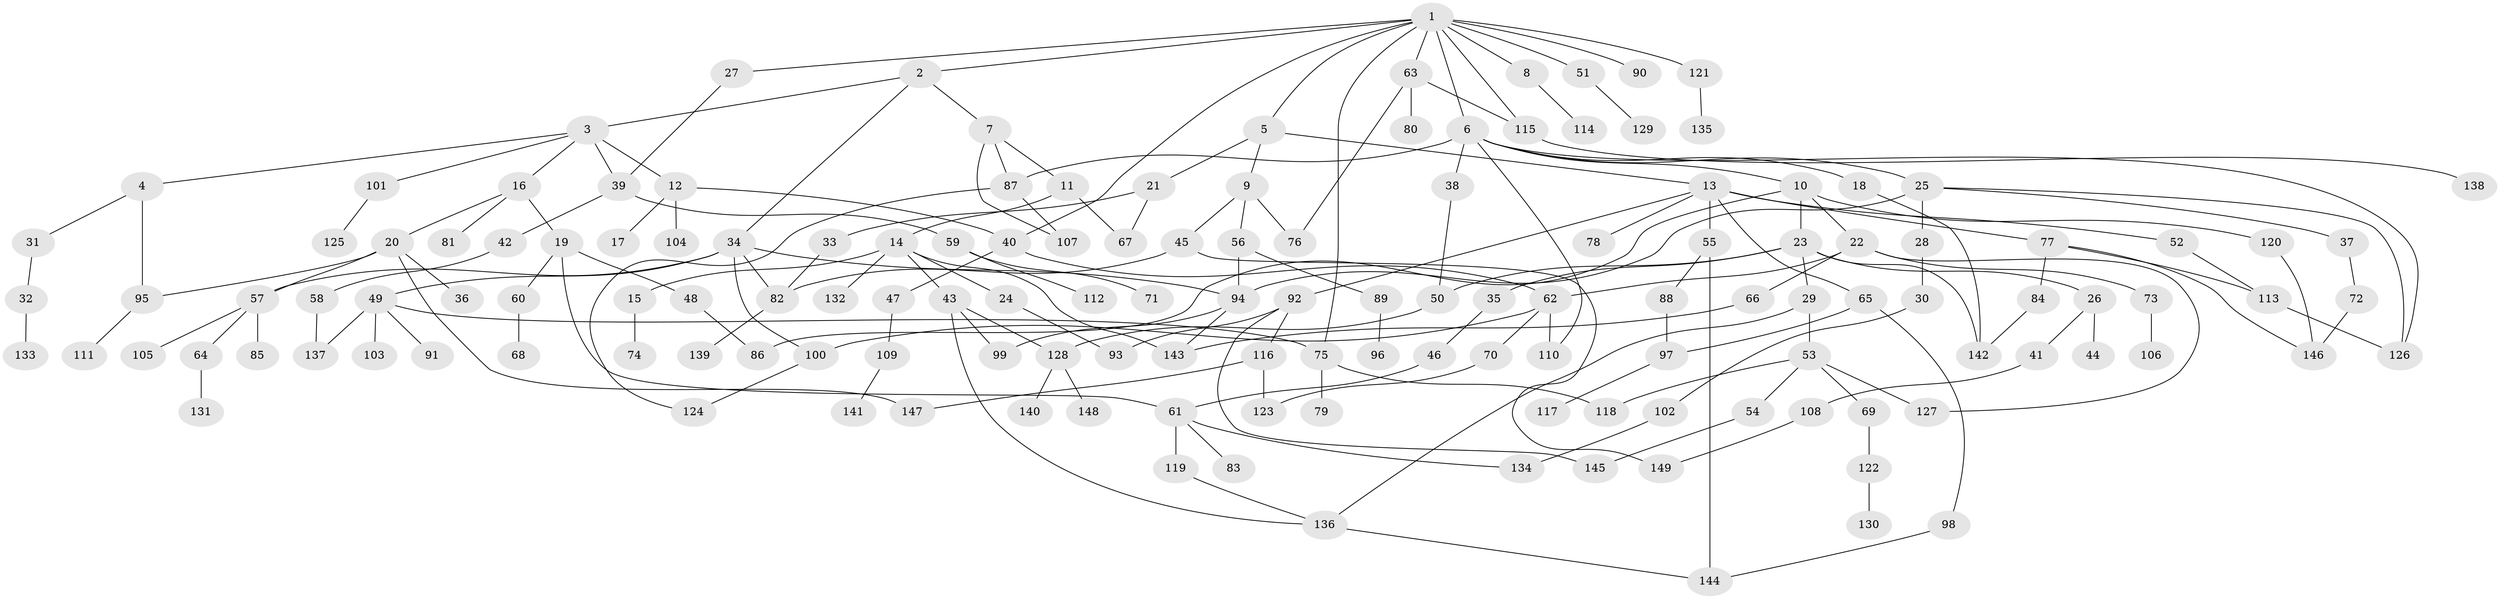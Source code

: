 // Generated by graph-tools (version 1.1) at 2025/10/02/27/25 16:10:53]
// undirected, 149 vertices, 194 edges
graph export_dot {
graph [start="1"]
  node [color=gray90,style=filled];
  1;
  2;
  3;
  4;
  5;
  6;
  7;
  8;
  9;
  10;
  11;
  12;
  13;
  14;
  15;
  16;
  17;
  18;
  19;
  20;
  21;
  22;
  23;
  24;
  25;
  26;
  27;
  28;
  29;
  30;
  31;
  32;
  33;
  34;
  35;
  36;
  37;
  38;
  39;
  40;
  41;
  42;
  43;
  44;
  45;
  46;
  47;
  48;
  49;
  50;
  51;
  52;
  53;
  54;
  55;
  56;
  57;
  58;
  59;
  60;
  61;
  62;
  63;
  64;
  65;
  66;
  67;
  68;
  69;
  70;
  71;
  72;
  73;
  74;
  75;
  76;
  77;
  78;
  79;
  80;
  81;
  82;
  83;
  84;
  85;
  86;
  87;
  88;
  89;
  90;
  91;
  92;
  93;
  94;
  95;
  96;
  97;
  98;
  99;
  100;
  101;
  102;
  103;
  104;
  105;
  106;
  107;
  108;
  109;
  110;
  111;
  112;
  113;
  114;
  115;
  116;
  117;
  118;
  119;
  120;
  121;
  122;
  123;
  124;
  125;
  126;
  127;
  128;
  129;
  130;
  131;
  132;
  133;
  134;
  135;
  136;
  137;
  138;
  139;
  140;
  141;
  142;
  143;
  144;
  145;
  146;
  147;
  148;
  149;
  1 -- 2;
  1 -- 5;
  1 -- 6;
  1 -- 8;
  1 -- 27;
  1 -- 40;
  1 -- 51;
  1 -- 63;
  1 -- 75;
  1 -- 90;
  1 -- 115;
  1 -- 121;
  2 -- 3;
  2 -- 7;
  2 -- 34;
  3 -- 4;
  3 -- 12;
  3 -- 16;
  3 -- 101;
  3 -- 39;
  4 -- 31;
  4 -- 95;
  5 -- 9;
  5 -- 13;
  5 -- 21;
  6 -- 10;
  6 -- 18;
  6 -- 25;
  6 -- 38;
  6 -- 87;
  6 -- 126;
  6 -- 110;
  7 -- 11;
  7 -- 87;
  7 -- 107;
  8 -- 114;
  9 -- 45;
  9 -- 56;
  9 -- 76;
  10 -- 22;
  10 -- 23;
  10 -- 120;
  10 -- 86;
  11 -- 14;
  11 -- 67;
  12 -- 17;
  12 -- 104;
  12 -- 40;
  13 -- 52;
  13 -- 55;
  13 -- 65;
  13 -- 77;
  13 -- 78;
  13 -- 92;
  14 -- 15;
  14 -- 24;
  14 -- 43;
  14 -- 132;
  14 -- 143;
  15 -- 74;
  16 -- 19;
  16 -- 20;
  16 -- 81;
  18 -- 142;
  19 -- 48;
  19 -- 60;
  19 -- 61;
  20 -- 36;
  20 -- 95;
  20 -- 57;
  20 -- 147;
  21 -- 33;
  21 -- 67;
  22 -- 62;
  22 -- 66;
  22 -- 73;
  22 -- 127;
  23 -- 26;
  23 -- 29;
  23 -- 35;
  23 -- 50;
  23 -- 142;
  24 -- 93;
  25 -- 28;
  25 -- 37;
  25 -- 94;
  25 -- 126;
  26 -- 41;
  26 -- 44;
  27 -- 39;
  28 -- 30;
  29 -- 53;
  29 -- 136;
  30 -- 102;
  31 -- 32;
  32 -- 133;
  33 -- 82;
  34 -- 49;
  34 -- 57;
  34 -- 94;
  34 -- 100;
  34 -- 82;
  35 -- 46;
  37 -- 72;
  38 -- 50;
  39 -- 42;
  39 -- 59;
  40 -- 47;
  40 -- 62;
  41 -- 108;
  42 -- 58;
  43 -- 99;
  43 -- 128;
  43 -- 136;
  45 -- 82;
  45 -- 149;
  46 -- 61;
  47 -- 109;
  48 -- 86;
  49 -- 91;
  49 -- 103;
  49 -- 75;
  49 -- 137;
  50 -- 128;
  51 -- 129;
  52 -- 113;
  53 -- 54;
  53 -- 69;
  53 -- 118;
  53 -- 127;
  54 -- 145;
  55 -- 88;
  55 -- 144;
  56 -- 89;
  56 -- 94;
  57 -- 64;
  57 -- 85;
  57 -- 105;
  58 -- 137;
  59 -- 71;
  59 -- 112;
  60 -- 68;
  61 -- 83;
  61 -- 119;
  61 -- 134;
  62 -- 70;
  62 -- 100;
  62 -- 110;
  63 -- 80;
  63 -- 76;
  63 -- 115;
  64 -- 131;
  65 -- 98;
  65 -- 97;
  66 -- 143;
  69 -- 122;
  70 -- 123;
  72 -- 146;
  73 -- 106;
  75 -- 79;
  75 -- 118;
  77 -- 84;
  77 -- 113;
  77 -- 146;
  82 -- 139;
  84 -- 142;
  87 -- 107;
  87 -- 124;
  88 -- 97;
  89 -- 96;
  92 -- 116;
  92 -- 145;
  92 -- 93;
  94 -- 143;
  94 -- 99;
  95 -- 111;
  97 -- 117;
  98 -- 144;
  100 -- 124;
  101 -- 125;
  102 -- 134;
  108 -- 149;
  109 -- 141;
  113 -- 126;
  115 -- 138;
  116 -- 147;
  116 -- 123;
  119 -- 136;
  120 -- 146;
  121 -- 135;
  122 -- 130;
  128 -- 140;
  128 -- 148;
  136 -- 144;
}
